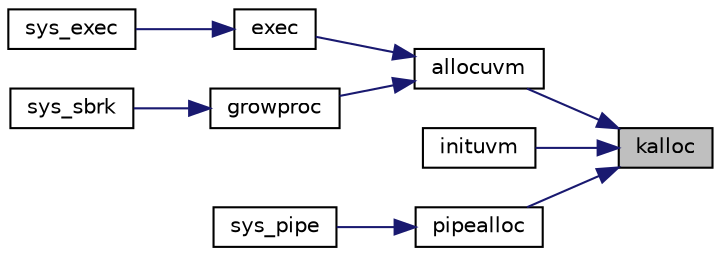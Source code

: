 digraph "kalloc"
{
 // LATEX_PDF_SIZE
  edge [fontname="Helvetica",fontsize="10",labelfontname="Helvetica",labelfontsize="10"];
  node [fontname="Helvetica",fontsize="10",shape=record];
  rankdir="RL";
  Node1 [label="kalloc",height=0.2,width=0.4,color="black", fillcolor="grey75", style="filled", fontcolor="black",tooltip=" "];
  Node1 -> Node2 [dir="back",color="midnightblue",fontsize="10",style="solid"];
  Node2 [label="allocuvm",height=0.2,width=0.4,color="black", fillcolor="white", style="filled",URL="$d5/d64/defs_8h.html#a67f50b6f85756f02b5acdcb084d51b9f",tooltip=" "];
  Node2 -> Node3 [dir="back",color="midnightblue",fontsize="10",style="solid"];
  Node3 [label="exec",height=0.2,width=0.4,color="black", fillcolor="white", style="filled",URL="$d5/d64/defs_8h.html#aa7b4aae4a12acd187e23396214aeca47",tooltip=" "];
  Node3 -> Node4 [dir="back",color="midnightblue",fontsize="10",style="solid"];
  Node4 [label="sys_exec",height=0.2,width=0.4,color="black", fillcolor="white", style="filled",URL="$db/dd8/syscall_8c.html#aeaa813ddeb6a5fac3c45714c7351c526",tooltip=" "];
  Node2 -> Node5 [dir="back",color="midnightblue",fontsize="10",style="solid"];
  Node5 [label="growproc",height=0.2,width=0.4,color="black", fillcolor="white", style="filled",URL="$d5/d64/defs_8h.html#acb02e9289fb8a1017c3455b137a9bccd",tooltip=" "];
  Node5 -> Node6 [dir="back",color="midnightblue",fontsize="10",style="solid"];
  Node6 [label="sys_sbrk",height=0.2,width=0.4,color="black", fillcolor="white", style="filled",URL="$db/dd8/syscall_8c.html#ab21d46be776cf6075a997af525a1a628",tooltip=" "];
  Node1 -> Node7 [dir="back",color="midnightblue",fontsize="10",style="solid"];
  Node7 [label="inituvm",height=0.2,width=0.4,color="black", fillcolor="white", style="filled",URL="$d5/d64/defs_8h.html#a7b3410bde4005e848e1748f2b0f0a084",tooltip=" "];
  Node1 -> Node8 [dir="back",color="midnightblue",fontsize="10",style="solid"];
  Node8 [label="pipealloc",height=0.2,width=0.4,color="black", fillcolor="white", style="filled",URL="$d5/d64/defs_8h.html#a3de41eab56ff42bea4d1ae78bbd1e472",tooltip=" "];
  Node8 -> Node9 [dir="back",color="midnightblue",fontsize="10",style="solid"];
  Node9 [label="sys_pipe",height=0.2,width=0.4,color="black", fillcolor="white", style="filled",URL="$db/dd8/syscall_8c.html#a9a70db941def46ec25939e6c2d30e399",tooltip=" "];
}
